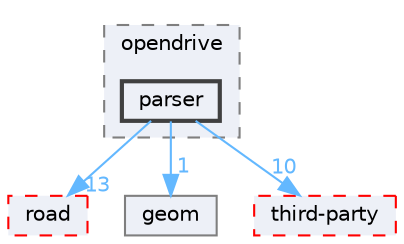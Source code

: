 digraph "parser"
{
 // INTERACTIVE_SVG=YES
 // LATEX_PDF_SIZE
  bgcolor="transparent";
  edge [fontname=Helvetica,fontsize=10,labelfontname=Helvetica,labelfontsize=10];
  node [fontname=Helvetica,fontsize=10,shape=box,height=0.2,width=0.4];
  compound=true
  subgraph clusterdir_a02f1db122f1bf0661014bee93740912 {
    graph [ bgcolor="#edf0f7", pencolor="grey50", label="opendrive", fontname=Helvetica,fontsize=10 style="filled,dashed", URL="dir_a02f1db122f1bf0661014bee93740912.html",tooltip=""]
  dir_1196db708e984fb44a1ab3832adcf501 [label="parser", fillcolor="#edf0f7", color="grey25", style="filled,bold", URL="dir_1196db708e984fb44a1ab3832adcf501.html",tooltip=""];
  }
  dir_8afc3b5d71d319c27bc8bd38d925daae [label="road", fillcolor="#edf0f7", color="red", style="filled,dashed", URL="dir_8afc3b5d71d319c27bc8bd38d925daae.html",tooltip=""];
  dir_8b032d9d353dba85c86dc5364d785bbe [label="geom", fillcolor="#edf0f7", color="grey50", style="filled", URL="dir_8b032d9d353dba85c86dc5364d785bbe.html",tooltip=""];
  dir_cb41432ea01ddbb1240623c7c0fff85f [label="third-party", fillcolor="#edf0f7", color="red", style="filled,dashed", URL="dir_cb41432ea01ddbb1240623c7c0fff85f.html",tooltip=""];
  dir_1196db708e984fb44a1ab3832adcf501->dir_8afc3b5d71d319c27bc8bd38d925daae [headlabel="13", labeldistance=1.5 headhref="dir_000035_000043.html" href="dir_000035_000043.html" color="steelblue1" fontcolor="steelblue1"];
  dir_1196db708e984fb44a1ab3832adcf501->dir_8b032d9d353dba85c86dc5364d785bbe [headlabel="1", labeldistance=1.5 headhref="dir_000035_000018.html" href="dir_000035_000018.html" color="steelblue1" fontcolor="steelblue1"];
  dir_1196db708e984fb44a1ab3832adcf501->dir_cb41432ea01ddbb1240623c7c0fff85f [headlabel="10", labeldistance=1.5 headhref="dir_000035_000061.html" href="dir_000035_000061.html" color="steelblue1" fontcolor="steelblue1"];
}
